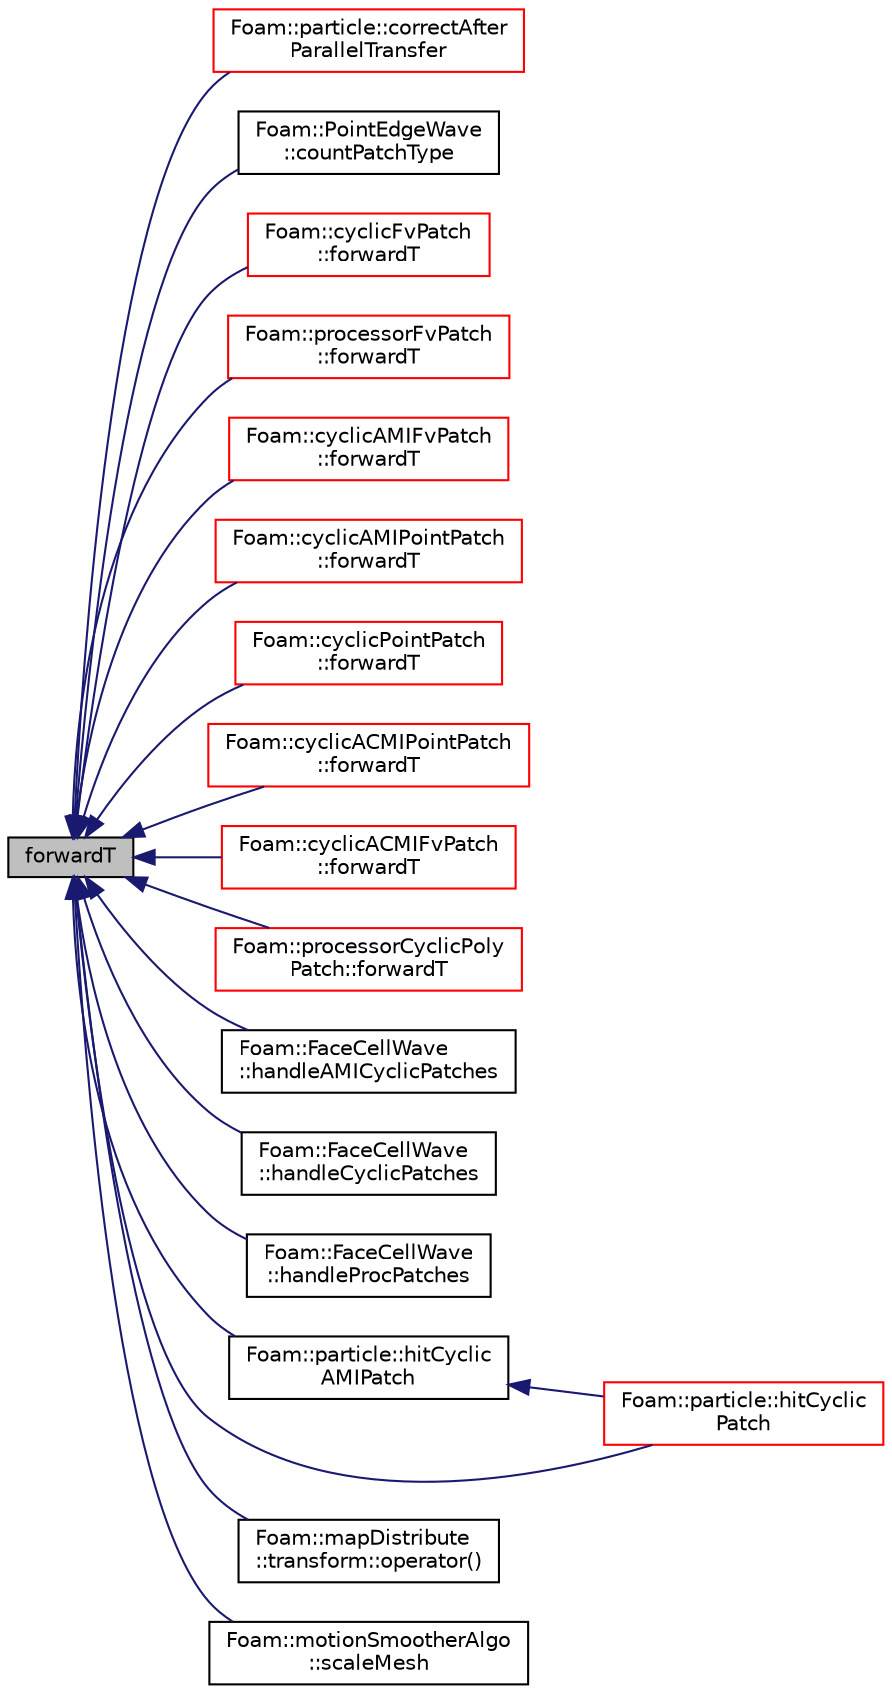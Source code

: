 digraph "forwardT"
{
  bgcolor="transparent";
  edge [fontname="Helvetica",fontsize="10",labelfontname="Helvetica",labelfontsize="10"];
  node [fontname="Helvetica",fontsize="10",shape=record];
  rankdir="LR";
  Node536 [label="forwardT",height=0.2,width=0.4,color="black", fillcolor="grey75", style="filled", fontcolor="black"];
  Node536 -> Node537 [dir="back",color="midnightblue",fontsize="10",style="solid",fontname="Helvetica"];
  Node537 [label="Foam::particle::correctAfter\lParallelTransfer",height=0.2,width=0.4,color="red",URL="$a24721.html#af6530a72cefaf4bf4f4513a741a6ac45",tooltip="Convert processor patch addressing to the global equivalents. "];
  Node536 -> Node540 [dir="back",color="midnightblue",fontsize="10",style="solid",fontname="Helvetica"];
  Node540 [label="Foam::PointEdgeWave\l::countPatchType",height=0.2,width=0.4,color="black",URL="$a25989.html#a774d50194a0ab5809347d4eb20808ff6"];
  Node536 -> Node541 [dir="back",color="midnightblue",fontsize="10",style="solid",fontname="Helvetica"];
  Node541 [label="Foam::cyclicFvPatch\l::forwardT",height=0.2,width=0.4,color="red",URL="$a23625.html#ae135c648b81be5732b7634127e41608d",tooltip="Return face transformation tensor. "];
  Node536 -> Node543 [dir="back",color="midnightblue",fontsize="10",style="solid",fontname="Helvetica"];
  Node543 [label="Foam::processorFvPatch\l::forwardT",height=0.2,width=0.4,color="red",URL="$a23649.html#ae135c648b81be5732b7634127e41608d",tooltip="Return face transformation tensor. "];
  Node536 -> Node545 [dir="back",color="midnightblue",fontsize="10",style="solid",fontname="Helvetica"];
  Node545 [label="Foam::cyclicAMIFvPatch\l::forwardT",height=0.2,width=0.4,color="red",URL="$a23633.html#ae135c648b81be5732b7634127e41608d",tooltip="Return face transformation tensor. "];
  Node536 -> Node547 [dir="back",color="midnightblue",fontsize="10",style="solid",fontname="Helvetica"];
  Node547 [label="Foam::cyclicAMIPointPatch\l::forwardT",height=0.2,width=0.4,color="red",URL="$a26069.html#aadc2a1e7456b137f36c514df38c9e0b7",tooltip="Return face transformation tensor. "];
  Node536 -> Node549 [dir="back",color="midnightblue",fontsize="10",style="solid",fontname="Helvetica"];
  Node549 [label="Foam::cyclicPointPatch\l::forwardT",height=0.2,width=0.4,color="red",URL="$a28429.html#aadc2a1e7456b137f36c514df38c9e0b7",tooltip="Return face transformation tensor. "];
  Node536 -> Node551 [dir="back",color="midnightblue",fontsize="10",style="solid",fontname="Helvetica"];
  Node551 [label="Foam::cyclicACMIPointPatch\l::forwardT",height=0.2,width=0.4,color="red",URL="$a26049.html#aadc2a1e7456b137f36c514df38c9e0b7",tooltip="Return face transformation tensor. "];
  Node536 -> Node553 [dir="back",color="midnightblue",fontsize="10",style="solid",fontname="Helvetica"];
  Node553 [label="Foam::cyclicACMIFvPatch\l::forwardT",height=0.2,width=0.4,color="red",URL="$a23629.html#ae135c648b81be5732b7634127e41608d",tooltip="Return face transformation tensor. "];
  Node536 -> Node555 [dir="back",color="midnightblue",fontsize="10",style="solid",fontname="Helvetica"];
  Node555 [label="Foam::processorCyclicPoly\lPatch::forwardT",height=0.2,width=0.4,color="red",URL="$a28613.html#ae135c648b81be5732b7634127e41608d",tooltip="Return face transformation tensor. "];
  Node536 -> Node564 [dir="back",color="midnightblue",fontsize="10",style="solid",fontname="Helvetica"];
  Node564 [label="Foam::FaceCellWave\l::handleAMICyclicPatches",height=0.2,width=0.4,color="black",URL="$a25945.html#a81d2d36c74197f5e482541069f75f8f7",tooltip="Merge data from across AMI cyclics. "];
  Node536 -> Node565 [dir="back",color="midnightblue",fontsize="10",style="solid",fontname="Helvetica"];
  Node565 [label="Foam::FaceCellWave\l::handleCyclicPatches",height=0.2,width=0.4,color="black",URL="$a25945.html#a936b4d38665c4fe42ea3b09d92cc4b4c",tooltip="Merge data from across cyclics. "];
  Node536 -> Node566 [dir="back",color="midnightblue",fontsize="10",style="solid",fontname="Helvetica"];
  Node566 [label="Foam::FaceCellWave\l::handleProcPatches",height=0.2,width=0.4,color="black",URL="$a25945.html#a2b99dcd7e15f8dab8ed02d3db3ab15f0",tooltip="Merge data from across processor boundaries. "];
  Node536 -> Node567 [dir="back",color="midnightblue",fontsize="10",style="solid",fontname="Helvetica"];
  Node567 [label="Foam::particle::hitCyclic\lAMIPatch",height=0.2,width=0.4,color="black",URL="$a24721.html#abaea6c8eb54b7d822b150b9aef01f181",tooltip="Overridable function to handle the particle hitting a cyclicAMIPatch. "];
  Node567 -> Node568 [dir="back",color="midnightblue",fontsize="10",style="solid",fontname="Helvetica"];
  Node568 [label="Foam::particle::hitCyclic\lPatch",height=0.2,width=0.4,color="red",URL="$a24721.html#a18d4a8f6e9443b58d4ba678034d03d19",tooltip="Overridable function to handle the particle hitting a cyclicPatch. "];
  Node536 -> Node568 [dir="back",color="midnightblue",fontsize="10",style="solid",fontname="Helvetica"];
  Node536 -> Node574 [dir="back",color="midnightblue",fontsize="10",style="solid",fontname="Helvetica"];
  Node574 [label="Foam::mapDistribute\l::transform::operator()",height=0.2,width=0.4,color="black",URL="$a28517.html#a7f53f44ba12b1a31865391b2142a0886",tooltip="Transform patch-based field. "];
  Node536 -> Node575 [dir="back",color="midnightblue",fontsize="10",style="solid",fontname="Helvetica"];
  Node575 [label="Foam::motionSmootherAlgo\l::scaleMesh",height=0.2,width=0.4,color="black",URL="$a22297.html#a32bff44040e6dbc2f185cba89bcacd6d",tooltip="Move mesh with externally provided mesh constraints. "];
}
